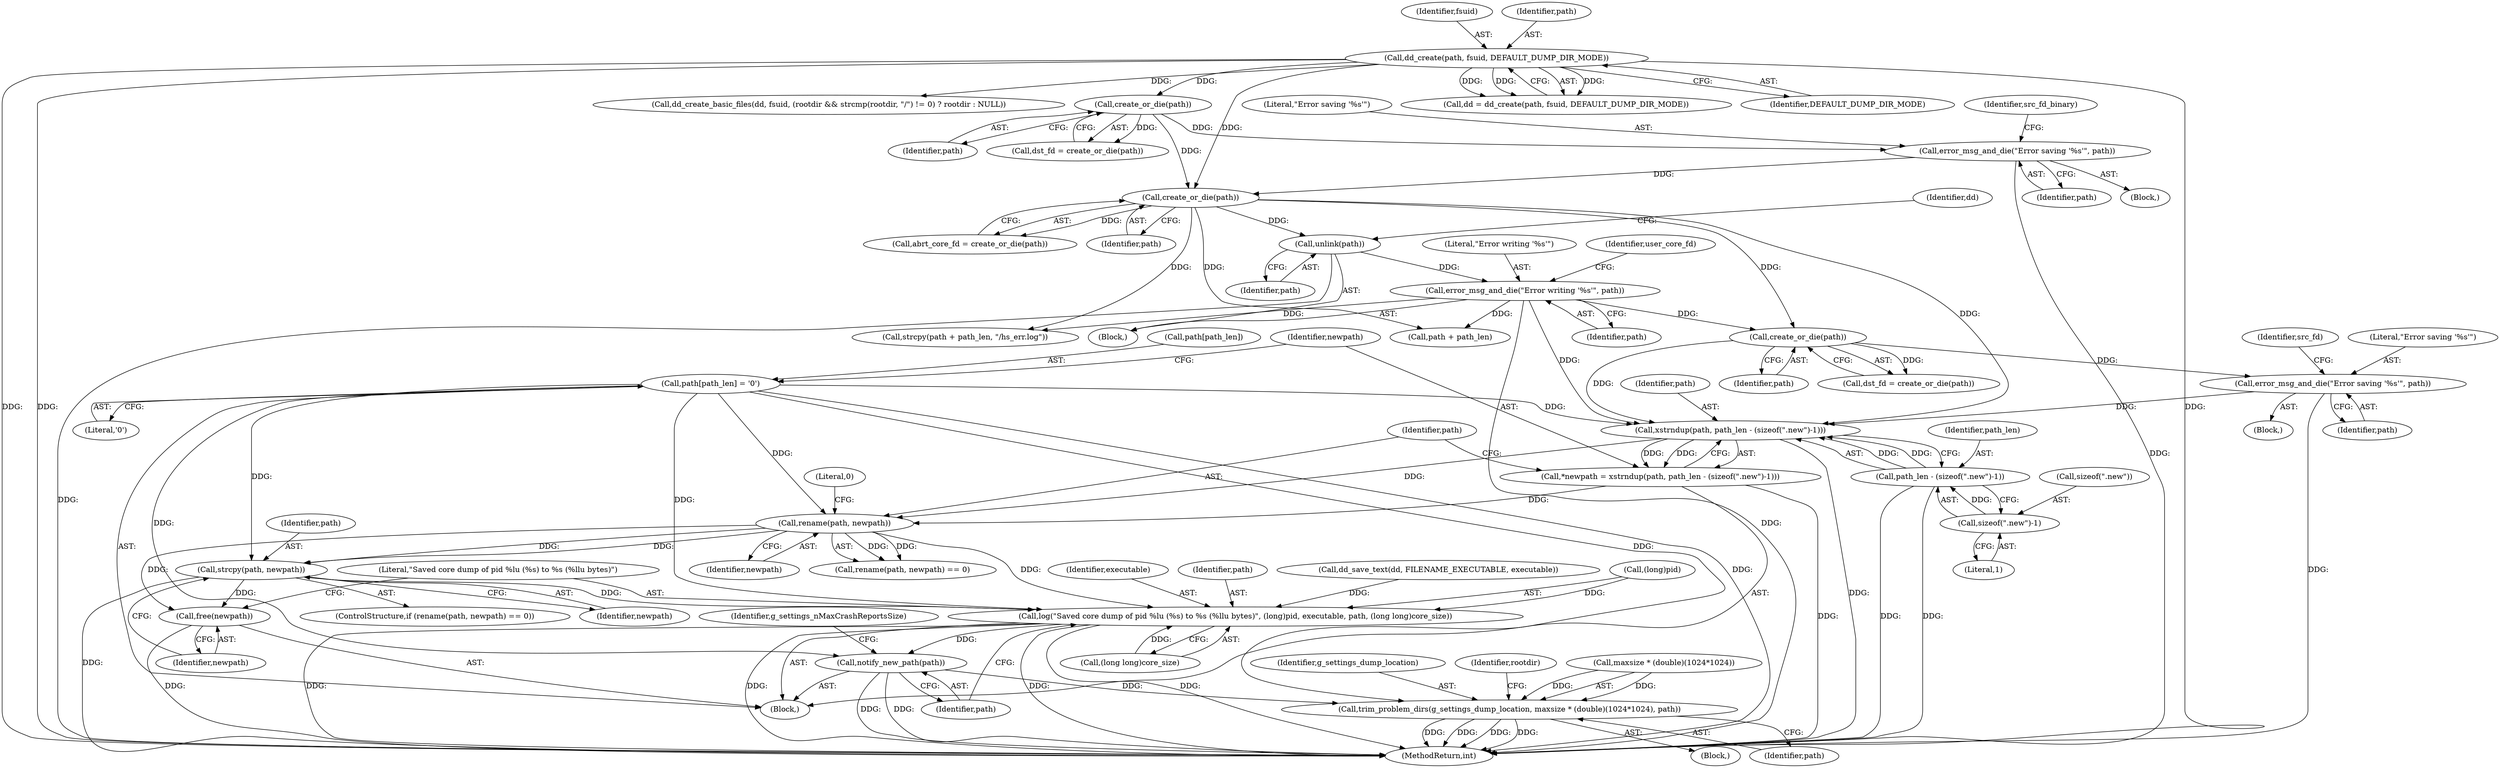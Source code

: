 digraph "0_abrt_80408e9e24a1c10f85fd969e1853e0f192157f92_0@API" {
"1001069" [label="(Call,strcpy(path, newpath))"];
"1001065" [label="(Call,rename(path, newpath))"];
"1001055" [label="(Call,xstrndup(path, path_len - (sizeof(\".new\")-1)))"];
"1001047" [label="(Call,path[path_len] = '\0')"];
"1001040" [label="(Call,error_msg_and_die(\"Error saving '%s'\", path))"];
"1001019" [label="(Call,create_or_die(path))"];
"1000939" [label="(Call,error_msg_and_die(\"Error writing '%s'\", path))"];
"1000926" [label="(Call,unlink(path))"];
"1000901" [label="(Call,create_or_die(path))"];
"1000893" [label="(Call,error_msg_and_die(\"Error saving '%s'\", path))"];
"1000867" [label="(Call,create_or_die(path))"];
"1000618" [label="(Call,dd_create(path, fsuid, DEFAULT_DUMP_DIR_MODE))"];
"1001057" [label="(Call,path_len - (sizeof(\".new\")-1))"];
"1001059" [label="(Call,sizeof(\".new\")-1)"];
"1001053" [label="(Call,*newpath = xstrndup(path, path_len - (sizeof(\".new\")-1)))"];
"1001072" [label="(Call,free(newpath))"];
"1001074" [label="(Call,log(\"Saved core dump of pid %lu (%s) to %s (%llu bytes)\", (long)pid, executable, path, (long long)core_size))"];
"1001084" [label="(Call,notify_new_path(path))"];
"1001102" [label="(Call,trim_problem_dirs(g_settings_dump_location, maxsize * (double)(1024*1024), path))"];
"1001011" [label="(Call,strcpy(path + path_len, \"/hs_err.log\"))"];
"1000902" [label="(Identifier,path)"];
"1001088" [label="(Identifier,g_settings_nMaxCrashReportsSize)"];
"1001037" [label="(Block,)"];
"1000895" [label="(Identifier,path)"];
"1001067" [label="(Identifier,newpath)"];
"1000894" [label="(Literal,\"Error saving '%s'\")"];
"1001062" [label="(Literal,1)"];
"1001104" [label="(Call,maxsize * (double)(1024*1024))"];
"1001040" [label="(Call,error_msg_and_die(\"Error saving '%s'\", path))"];
"1001102" [label="(Call,trim_problem_dirs(g_settings_dump_location, maxsize * (double)(1024*1024), path))"];
"1000893" [label="(Call,error_msg_and_die(\"Error saving '%s'\", path))"];
"1001103" [label="(Identifier,g_settings_dump_location)"];
"1000925" [label="(Block,)"];
"1000927" [label="(Identifier,path)"];
"1000939" [label="(Call,error_msg_and_die(\"Error writing '%s'\", path))"];
"1000899" [label="(Call,abrt_core_fd = create_or_die(path))"];
"1001019" [label="(Call,create_or_die(path))"];
"1001085" [label="(Identifier,path)"];
"1001081" [label="(Call,(long long)core_size)"];
"1000868" [label="(Identifier,path)"];
"1000926" [label="(Call,unlink(path))"];
"1001017" [label="(Call,dst_fd = create_or_die(path))"];
"1001073" [label="(Identifier,newpath)"];
"1000630" [label="(Call,dd_create_basic_files(dd, fsuid, (rootdir && strcmp(rootdir, \"/\") != 0) ? rootdir : NULL))"];
"1001079" [label="(Identifier,executable)"];
"1001080" [label="(Identifier,path)"];
"1001072" [label="(Call,free(newpath))"];
"1001064" [label="(Call,rename(path, newpath) == 0)"];
"1001071" [label="(Identifier,newpath)"];
"1001113" [label="(Identifier,rootdir)"];
"1000901" [label="(Call,create_or_die(path))"];
"1001056" [label="(Identifier,path)"];
"1001051" [label="(Literal,'\0')"];
"1001068" [label="(Literal,0)"];
"1001041" [label="(Literal,\"Error saving '%s'\")"];
"1000867" [label="(Call,create_or_die(path))"];
"1001180" [label="(MethodReturn,int)"];
"1001020" [label="(Identifier,path)"];
"1000616" [label="(Call,dd = dd_create(path, fsuid, DEFAULT_DUMP_DIR_MODE))"];
"1001090" [label="(Block,)"];
"1000941" [label="(Identifier,path)"];
"1000890" [label="(Block,)"];
"1001066" [label="(Identifier,path)"];
"1000618" [label="(Call,dd_create(path, fsuid, DEFAULT_DUMP_DIR_MODE))"];
"1001069" [label="(Call,strcpy(path, newpath))"];
"1000940" [label="(Literal,\"Error writing '%s'\")"];
"1001057" [label="(Call,path_len - (sizeof(\".new\")-1))"];
"1000897" [label="(Identifier,src_fd_binary)"];
"1000620" [label="(Identifier,fsuid)"];
"1000929" [label="(Identifier,dd)"];
"1001111" [label="(Identifier,path)"];
"1000624" [label="(Block,)"];
"1001047" [label="(Call,path[path_len] = '\0')"];
"1001058" [label="(Identifier,path_len)"];
"1001054" [label="(Identifier,newpath)"];
"1000865" [label="(Call,dst_fd = create_or_die(path))"];
"1001074" [label="(Call,log(\"Saved core dump of pid %lu (%s) to %s (%llu bytes)\", (long)pid, executable, path, (long long)core_size))"];
"1000621" [label="(Identifier,DEFAULT_DUMP_DIR_MODE)"];
"1000774" [label="(Call,dd_save_text(dd, FILENAME_EXECUTABLE, executable))"];
"1001070" [label="(Identifier,path)"];
"1001084" [label="(Call,notify_new_path(path))"];
"1001048" [label="(Call,path[path_len])"];
"1000945" [label="(Identifier,user_core_fd)"];
"1000619" [label="(Identifier,path)"];
"1001075" [label="(Literal,\"Saved core dump of pid %lu (%s) to %s (%llu bytes)\")"];
"1001060" [label="(Call,sizeof(\".new\"))"];
"1001063" [label="(ControlStructure,if (rename(path, newpath) == 0))"];
"1001076" [label="(Call,(long)pid)"];
"1001065" [label="(Call,rename(path, newpath))"];
"1001044" [label="(Identifier,src_fd)"];
"1001059" [label="(Call,sizeof(\".new\")-1)"];
"1001012" [label="(Call,path + path_len)"];
"1001042" [label="(Identifier,path)"];
"1001055" [label="(Call,xstrndup(path, path_len - (sizeof(\".new\")-1)))"];
"1001053" [label="(Call,*newpath = xstrndup(path, path_len - (sizeof(\".new\")-1)))"];
"1001069" -> "1001063"  [label="AST: "];
"1001069" -> "1001071"  [label="CFG: "];
"1001070" -> "1001069"  [label="AST: "];
"1001071" -> "1001069"  [label="AST: "];
"1001073" -> "1001069"  [label="CFG: "];
"1001069" -> "1001180"  [label="DDG: "];
"1001065" -> "1001069"  [label="DDG: "];
"1001065" -> "1001069"  [label="DDG: "];
"1001047" -> "1001069"  [label="DDG: "];
"1001069" -> "1001072"  [label="DDG: "];
"1001069" -> "1001074"  [label="DDG: "];
"1001065" -> "1001064"  [label="AST: "];
"1001065" -> "1001067"  [label="CFG: "];
"1001066" -> "1001065"  [label="AST: "];
"1001067" -> "1001065"  [label="AST: "];
"1001068" -> "1001065"  [label="CFG: "];
"1001065" -> "1001064"  [label="DDG: "];
"1001065" -> "1001064"  [label="DDG: "];
"1001055" -> "1001065"  [label="DDG: "];
"1001047" -> "1001065"  [label="DDG: "];
"1001053" -> "1001065"  [label="DDG: "];
"1001065" -> "1001072"  [label="DDG: "];
"1001065" -> "1001074"  [label="DDG: "];
"1001055" -> "1001053"  [label="AST: "];
"1001055" -> "1001057"  [label="CFG: "];
"1001056" -> "1001055"  [label="AST: "];
"1001057" -> "1001055"  [label="AST: "];
"1001053" -> "1001055"  [label="CFG: "];
"1001055" -> "1001180"  [label="DDG: "];
"1001055" -> "1001053"  [label="DDG: "];
"1001055" -> "1001053"  [label="DDG: "];
"1001047" -> "1001055"  [label="DDG: "];
"1001040" -> "1001055"  [label="DDG: "];
"1000939" -> "1001055"  [label="DDG: "];
"1001019" -> "1001055"  [label="DDG: "];
"1000901" -> "1001055"  [label="DDG: "];
"1001057" -> "1001055"  [label="DDG: "];
"1001057" -> "1001055"  [label="DDG: "];
"1001047" -> "1000624"  [label="AST: "];
"1001047" -> "1001051"  [label="CFG: "];
"1001048" -> "1001047"  [label="AST: "];
"1001051" -> "1001047"  [label="AST: "];
"1001054" -> "1001047"  [label="CFG: "];
"1001047" -> "1001180"  [label="DDG: "];
"1001047" -> "1001074"  [label="DDG: "];
"1001047" -> "1001084"  [label="DDG: "];
"1001047" -> "1001102"  [label="DDG: "];
"1001040" -> "1001037"  [label="AST: "];
"1001040" -> "1001042"  [label="CFG: "];
"1001041" -> "1001040"  [label="AST: "];
"1001042" -> "1001040"  [label="AST: "];
"1001044" -> "1001040"  [label="CFG: "];
"1001040" -> "1001180"  [label="DDG: "];
"1001019" -> "1001040"  [label="DDG: "];
"1001019" -> "1001017"  [label="AST: "];
"1001019" -> "1001020"  [label="CFG: "];
"1001020" -> "1001019"  [label="AST: "];
"1001017" -> "1001019"  [label="CFG: "];
"1001019" -> "1001017"  [label="DDG: "];
"1000939" -> "1001019"  [label="DDG: "];
"1000901" -> "1001019"  [label="DDG: "];
"1000939" -> "1000925"  [label="AST: "];
"1000939" -> "1000941"  [label="CFG: "];
"1000940" -> "1000939"  [label="AST: "];
"1000941" -> "1000939"  [label="AST: "];
"1000945" -> "1000939"  [label="CFG: "];
"1000939" -> "1001180"  [label="DDG: "];
"1000926" -> "1000939"  [label="DDG: "];
"1000939" -> "1001011"  [label="DDG: "];
"1000939" -> "1001012"  [label="DDG: "];
"1000926" -> "1000925"  [label="AST: "];
"1000926" -> "1000927"  [label="CFG: "];
"1000927" -> "1000926"  [label="AST: "];
"1000929" -> "1000926"  [label="CFG: "];
"1000926" -> "1001180"  [label="DDG: "];
"1000901" -> "1000926"  [label="DDG: "];
"1000901" -> "1000899"  [label="AST: "];
"1000901" -> "1000902"  [label="CFG: "];
"1000902" -> "1000901"  [label="AST: "];
"1000899" -> "1000901"  [label="CFG: "];
"1000901" -> "1000899"  [label="DDG: "];
"1000893" -> "1000901"  [label="DDG: "];
"1000618" -> "1000901"  [label="DDG: "];
"1000867" -> "1000901"  [label="DDG: "];
"1000901" -> "1001011"  [label="DDG: "];
"1000901" -> "1001012"  [label="DDG: "];
"1000893" -> "1000890"  [label="AST: "];
"1000893" -> "1000895"  [label="CFG: "];
"1000894" -> "1000893"  [label="AST: "];
"1000895" -> "1000893"  [label="AST: "];
"1000897" -> "1000893"  [label="CFG: "];
"1000893" -> "1001180"  [label="DDG: "];
"1000867" -> "1000893"  [label="DDG: "];
"1000867" -> "1000865"  [label="AST: "];
"1000867" -> "1000868"  [label="CFG: "];
"1000868" -> "1000867"  [label="AST: "];
"1000865" -> "1000867"  [label="CFG: "];
"1000867" -> "1000865"  [label="DDG: "];
"1000618" -> "1000867"  [label="DDG: "];
"1000618" -> "1000616"  [label="AST: "];
"1000618" -> "1000621"  [label="CFG: "];
"1000619" -> "1000618"  [label="AST: "];
"1000620" -> "1000618"  [label="AST: "];
"1000621" -> "1000618"  [label="AST: "];
"1000616" -> "1000618"  [label="CFG: "];
"1000618" -> "1001180"  [label="DDG: "];
"1000618" -> "1001180"  [label="DDG: "];
"1000618" -> "1001180"  [label="DDG: "];
"1000618" -> "1000616"  [label="DDG: "];
"1000618" -> "1000616"  [label="DDG: "];
"1000618" -> "1000616"  [label="DDG: "];
"1000618" -> "1000630"  [label="DDG: "];
"1001057" -> "1001059"  [label="CFG: "];
"1001058" -> "1001057"  [label="AST: "];
"1001059" -> "1001057"  [label="AST: "];
"1001057" -> "1001180"  [label="DDG: "];
"1001057" -> "1001180"  [label="DDG: "];
"1001059" -> "1001057"  [label="DDG: "];
"1001059" -> "1001062"  [label="CFG: "];
"1001060" -> "1001059"  [label="AST: "];
"1001062" -> "1001059"  [label="AST: "];
"1001053" -> "1000624"  [label="AST: "];
"1001054" -> "1001053"  [label="AST: "];
"1001066" -> "1001053"  [label="CFG: "];
"1001053" -> "1001180"  [label="DDG: "];
"1001072" -> "1000624"  [label="AST: "];
"1001072" -> "1001073"  [label="CFG: "];
"1001073" -> "1001072"  [label="AST: "];
"1001075" -> "1001072"  [label="CFG: "];
"1001072" -> "1001180"  [label="DDG: "];
"1001074" -> "1000624"  [label="AST: "];
"1001074" -> "1001081"  [label="CFG: "];
"1001075" -> "1001074"  [label="AST: "];
"1001076" -> "1001074"  [label="AST: "];
"1001079" -> "1001074"  [label="AST: "];
"1001080" -> "1001074"  [label="AST: "];
"1001081" -> "1001074"  [label="AST: "];
"1001085" -> "1001074"  [label="CFG: "];
"1001074" -> "1001180"  [label="DDG: "];
"1001074" -> "1001180"  [label="DDG: "];
"1001074" -> "1001180"  [label="DDG: "];
"1001074" -> "1001180"  [label="DDG: "];
"1001076" -> "1001074"  [label="DDG: "];
"1000774" -> "1001074"  [label="DDG: "];
"1001081" -> "1001074"  [label="DDG: "];
"1001074" -> "1001084"  [label="DDG: "];
"1001084" -> "1000624"  [label="AST: "];
"1001084" -> "1001085"  [label="CFG: "];
"1001085" -> "1001084"  [label="AST: "];
"1001088" -> "1001084"  [label="CFG: "];
"1001084" -> "1001180"  [label="DDG: "];
"1001084" -> "1001180"  [label="DDG: "];
"1001084" -> "1001102"  [label="DDG: "];
"1001102" -> "1001090"  [label="AST: "];
"1001102" -> "1001111"  [label="CFG: "];
"1001103" -> "1001102"  [label="AST: "];
"1001104" -> "1001102"  [label="AST: "];
"1001111" -> "1001102"  [label="AST: "];
"1001113" -> "1001102"  [label="CFG: "];
"1001102" -> "1001180"  [label="DDG: "];
"1001102" -> "1001180"  [label="DDG: "];
"1001102" -> "1001180"  [label="DDG: "];
"1001102" -> "1001180"  [label="DDG: "];
"1001104" -> "1001102"  [label="DDG: "];
"1001104" -> "1001102"  [label="DDG: "];
}

